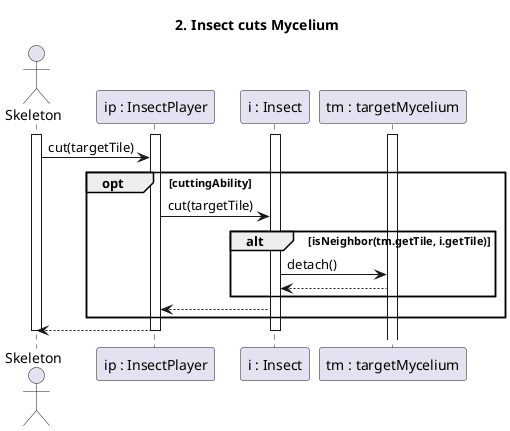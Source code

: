@startuml 2. Insect cuts Mycelium 

title 2. Insect cuts Mycelium

actor "Skeleton" as Pp
participant "ip : InsectPlayer" as Ip
participant "i : Insect" as I
participant "tm : targetMycelium" as TM

activate Pp
activate Ip
activate I
activate TM


Pp -> Ip : cut(targetTile)
opt cuttingAbility
    Ip -> I : cut(targetTile)
    alt isNeighbor(tm.getTile, i.getTile)
        I -> TM : detach()
        TM --> I
    end
    I --> Ip
end
Ip --> Pp

deactivate I
deactivate Ip
deactivate Pp

@enduml